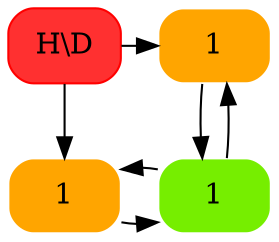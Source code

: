 digraph Matrix {
	node [style="rounded,filled" shape=rectangle fillcolor = chartreuse2 , color=white];
	HEAD[ label = "H\\D",  fillcolor = firebrick1, group = 0 color=red];
	94697848796[label = "1" , fillcolor = orange, group = 0 ];
	94697848796 -> 94697848793
	{rank = same;94697848796; 94697848793 ; }
	{rank = same; HEAD 94697848799 ; }
	94697848799[label = "1" , fillcolor = orange, group =1 ];
	94697848793[label = "1" , group = 1 ];
	94697848793 -> 94697848796
	94697848793 -> 94697848799
	94697848799 -> 94697848793
	 HEAD -> 94697848799
	 HEAD -> 94697848796}